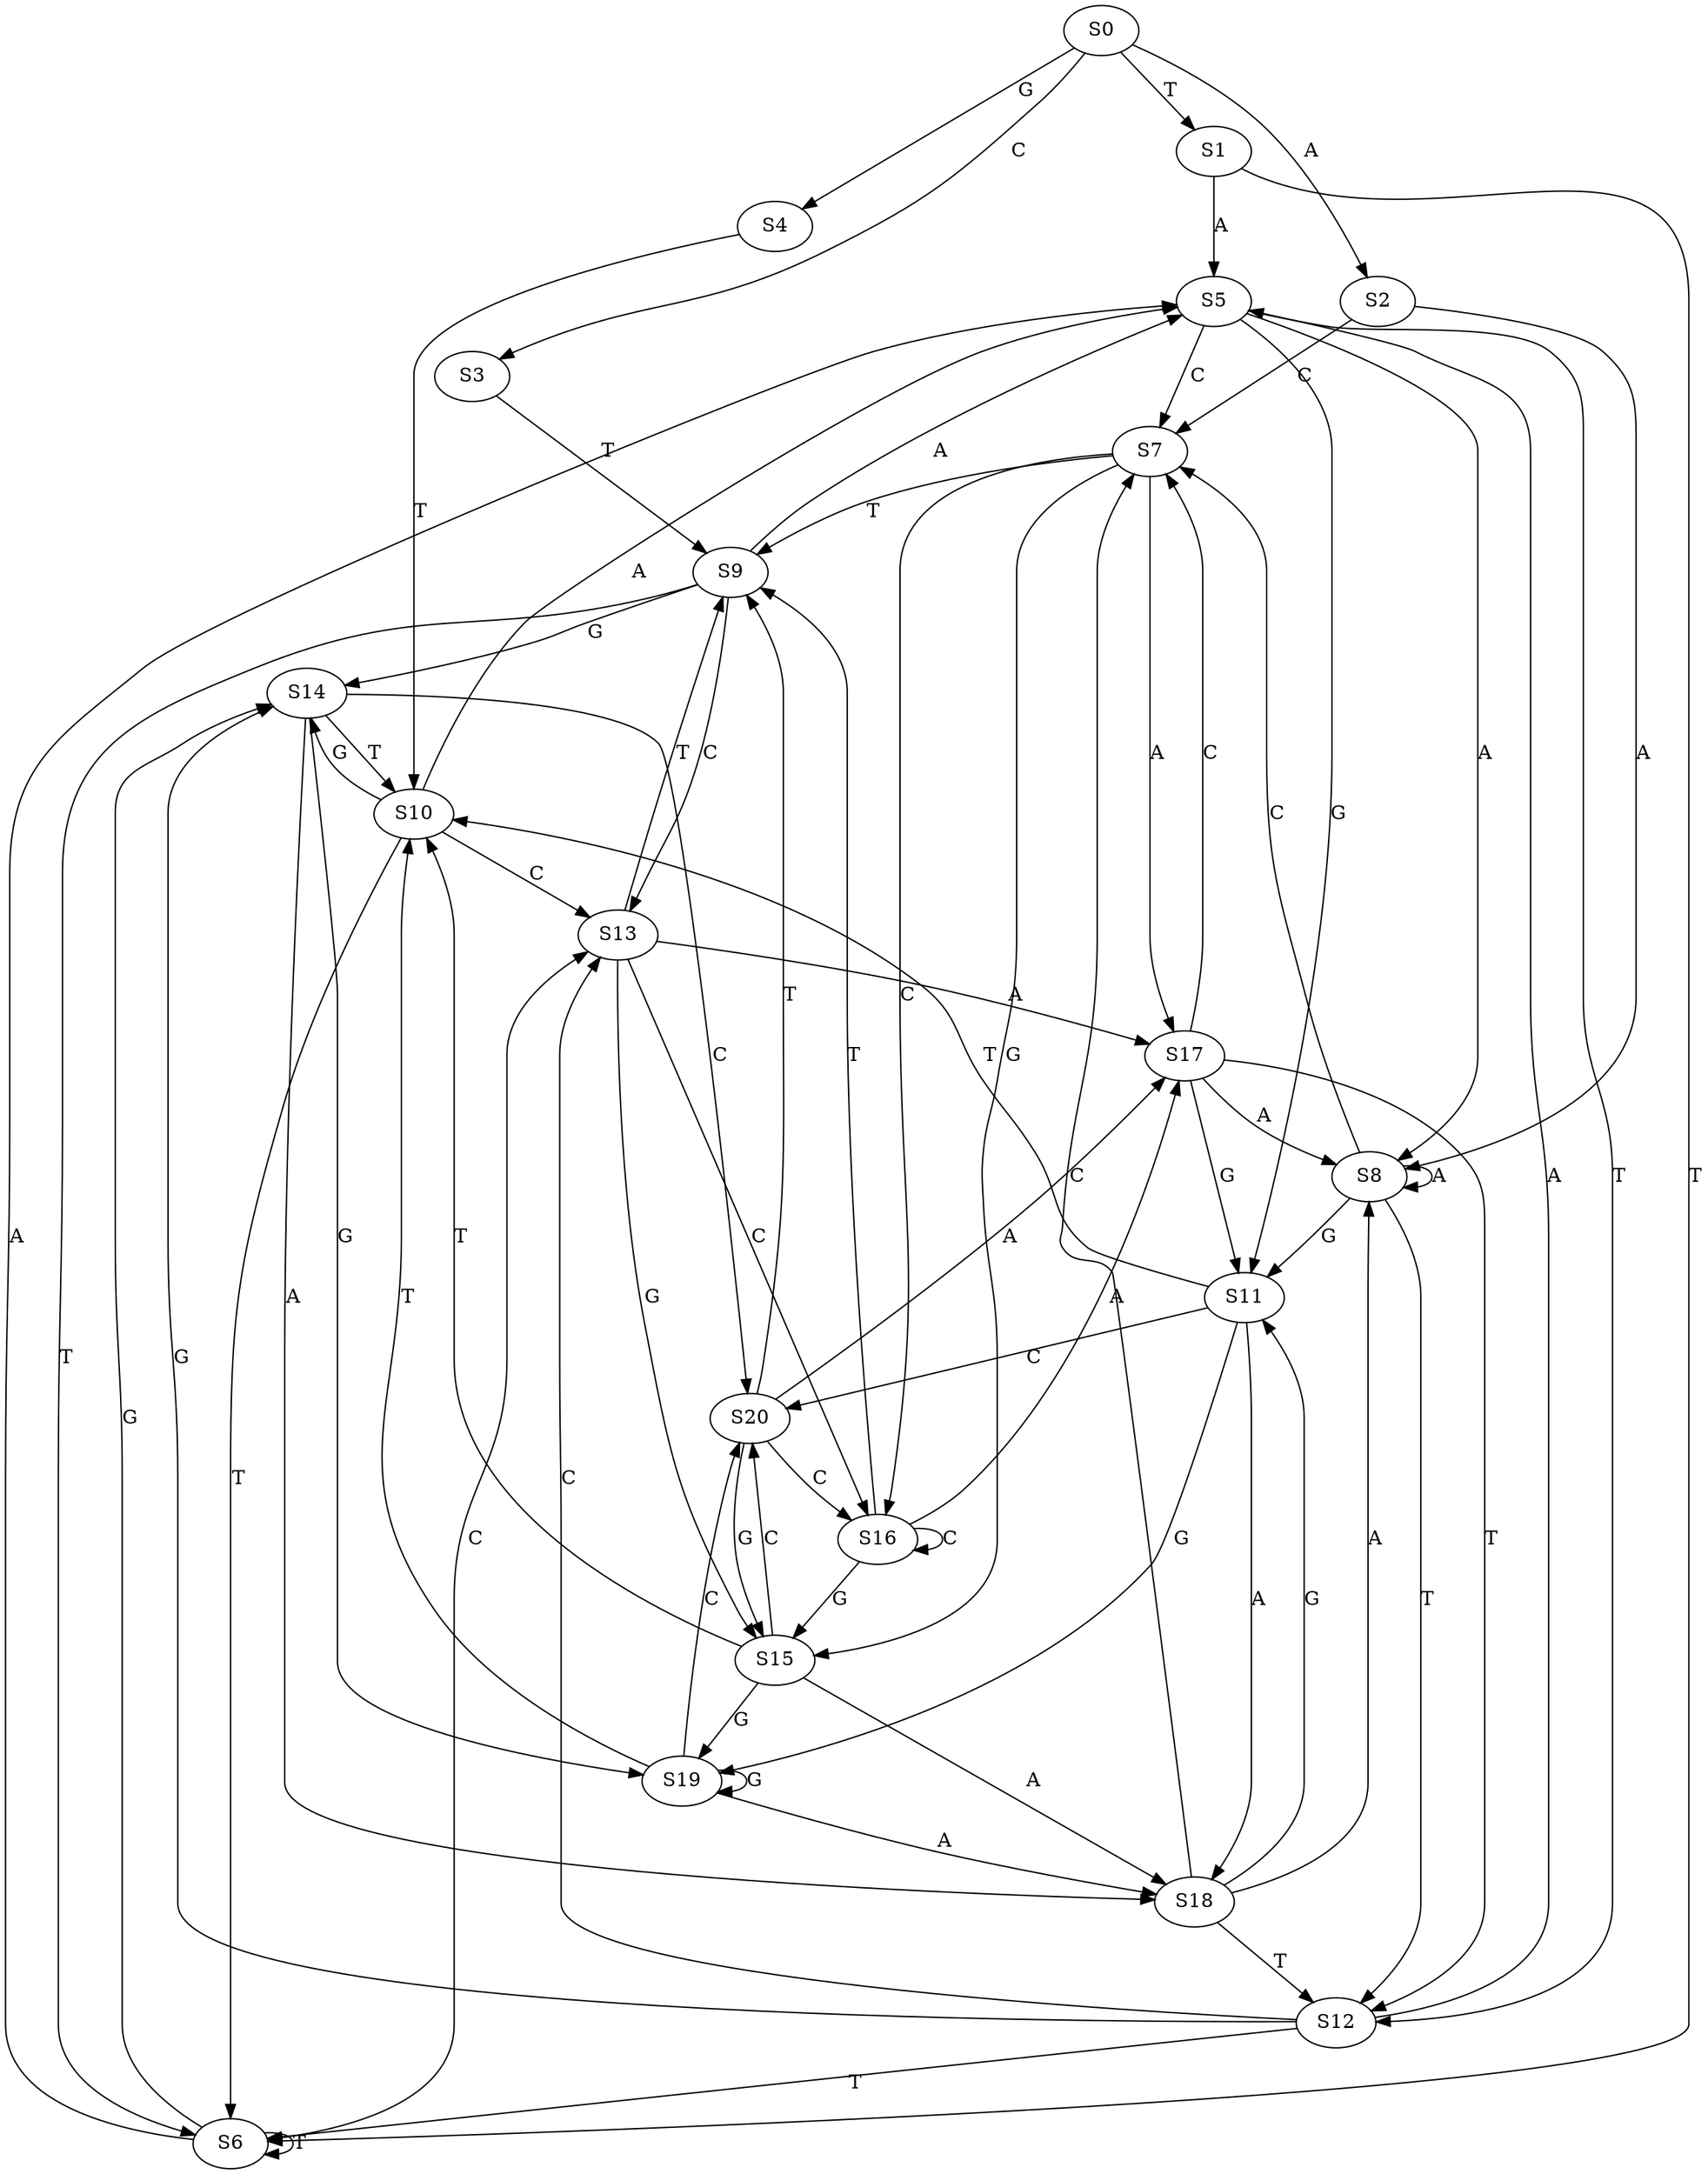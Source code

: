 strict digraph  {
	S0 -> S1 [ label = T ];
	S0 -> S2 [ label = A ];
	S0 -> S3 [ label = C ];
	S0 -> S4 [ label = G ];
	S1 -> S5 [ label = A ];
	S1 -> S6 [ label = T ];
	S2 -> S7 [ label = C ];
	S2 -> S8 [ label = A ];
	S3 -> S9 [ label = T ];
	S4 -> S10 [ label = T ];
	S5 -> S11 [ label = G ];
	S5 -> S7 [ label = C ];
	S5 -> S8 [ label = A ];
	S5 -> S12 [ label = T ];
	S6 -> S13 [ label = C ];
	S6 -> S6 [ label = T ];
	S6 -> S14 [ label = G ];
	S6 -> S5 [ label = A ];
	S7 -> S15 [ label = G ];
	S7 -> S16 [ label = C ];
	S7 -> S9 [ label = T ];
	S7 -> S17 [ label = A ];
	S8 -> S7 [ label = C ];
	S8 -> S11 [ label = G ];
	S8 -> S8 [ label = A ];
	S8 -> S12 [ label = T ];
	S9 -> S14 [ label = G ];
	S9 -> S6 [ label = T ];
	S9 -> S5 [ label = A ];
	S9 -> S13 [ label = C ];
	S10 -> S5 [ label = A ];
	S10 -> S6 [ label = T ];
	S10 -> S13 [ label = C ];
	S10 -> S14 [ label = G ];
	S11 -> S18 [ label = A ];
	S11 -> S10 [ label = T ];
	S11 -> S19 [ label = G ];
	S11 -> S20 [ label = C ];
	S12 -> S5 [ label = A ];
	S12 -> S13 [ label = C ];
	S12 -> S14 [ label = G ];
	S12 -> S6 [ label = T ];
	S13 -> S17 [ label = A ];
	S13 -> S9 [ label = T ];
	S13 -> S16 [ label = C ];
	S13 -> S15 [ label = G ];
	S14 -> S18 [ label = A ];
	S14 -> S20 [ label = C ];
	S14 -> S10 [ label = T ];
	S14 -> S19 [ label = G ];
	S15 -> S19 [ label = G ];
	S15 -> S10 [ label = T ];
	S15 -> S18 [ label = A ];
	S15 -> S20 [ label = C ];
	S16 -> S15 [ label = G ];
	S16 -> S16 [ label = C ];
	S16 -> S9 [ label = T ];
	S16 -> S17 [ label = A ];
	S17 -> S11 [ label = G ];
	S17 -> S7 [ label = C ];
	S17 -> S12 [ label = T ];
	S17 -> S8 [ label = A ];
	S18 -> S7 [ label = C ];
	S18 -> S12 [ label = T ];
	S18 -> S8 [ label = A ];
	S18 -> S11 [ label = G ];
	S19 -> S10 [ label = T ];
	S19 -> S18 [ label = A ];
	S19 -> S20 [ label = C ];
	S19 -> S19 [ label = G ];
	S20 -> S9 [ label = T ];
	S20 -> S16 [ label = C ];
	S20 -> S15 [ label = G ];
	S20 -> S17 [ label = A ];
}
